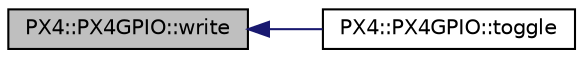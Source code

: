 digraph "PX4::PX4GPIO::write"
{
 // INTERACTIVE_SVG=YES
  edge [fontname="Helvetica",fontsize="10",labelfontname="Helvetica",labelfontsize="10"];
  node [fontname="Helvetica",fontsize="10",shape=record];
  rankdir="LR";
  Node1 [label="PX4::PX4GPIO::write",height=0.2,width=0.4,color="black", fillcolor="grey75", style="filled", fontcolor="black"];
  Node1 -> Node2 [dir="back",color="midnightblue",fontsize="10",style="solid",fontname="Helvetica"];
  Node2 [label="PX4::PX4GPIO::toggle",height=0.2,width=0.4,color="black", fillcolor="white", style="filled",URL="$classPX4_1_1PX4GPIO.html#a41381f07d1896587d26a0284a51c8839"];
}
